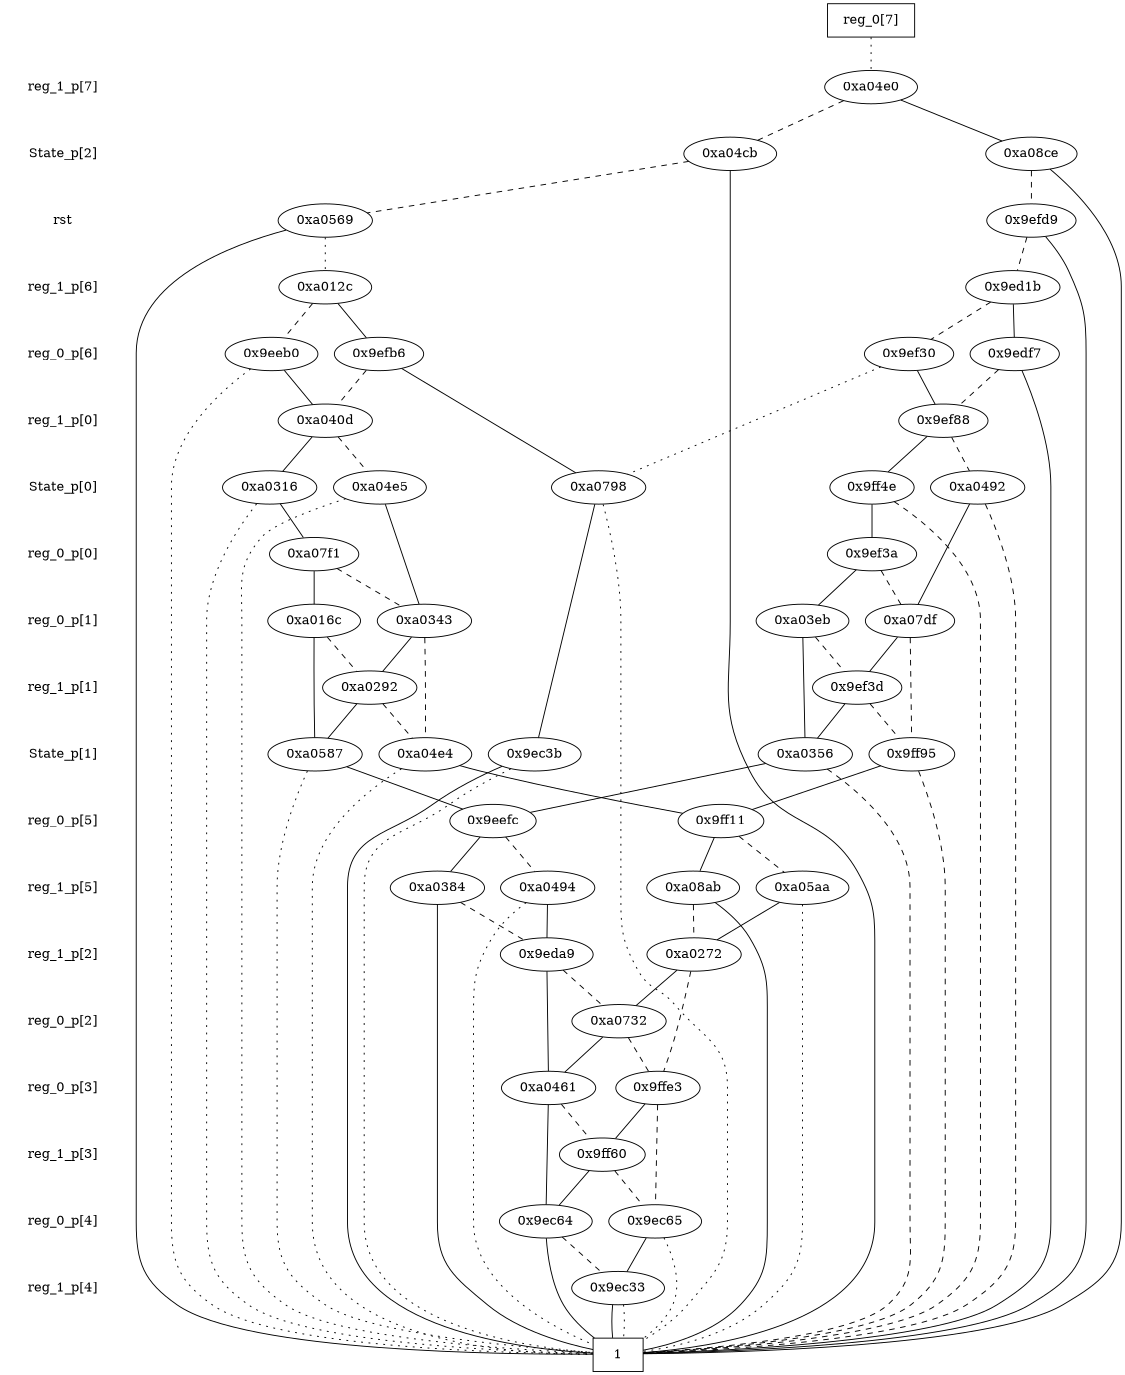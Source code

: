 digraph "DD" {
size = "7.5,10"
center = true;
edge [dir = none];
{ node [shape = plaintext];
  edge [style = invis];
  "CONST NODES" [style = invis];
" reg_1_p[7] " -> " State_p[2] " -> " rst " -> " reg_1_p[6] " -> " reg_0_p[6] " -> " reg_1_p[0] " -> " State_p[0] " -> " reg_0_p[0] " -> " reg_0_p[1] " -> " reg_1_p[1] " -> " State_p[1] " -> " reg_0_p[5] " -> " reg_1_p[5] " -> " reg_1_p[2] " -> " reg_0_p[2] " -> " reg_0_p[3] " -> " reg_1_p[3] " -> " reg_0_p[4] " -> " reg_1_p[4] " -> "CONST NODES"; 
}
{ rank = same; node [shape = box]; edge [style = invis];
"  reg_0[7]  "; }
{ rank = same; " reg_1_p[7] ";
"0xa04e0";
}
{ rank = same; " State_p[2] ";
"0xa04cb";
"0xa08ce";
}
{ rank = same; " rst ";
"0x9efd9";
"0xa0569";
}
{ rank = same; " reg_1_p[6] ";
"0xa012c";
"0x9ed1b";
}
{ rank = same; " reg_0_p[6] ";
"0x9ef30";
"0x9eeb0";
"0x9edf7";
"0x9efb6";
}
{ rank = same; " reg_1_p[0] ";
"0xa040d";
"0x9ef88";
}
{ rank = same; " State_p[0] ";
"0xa0316";
"0xa04e5";
"0xa0798";
"0x9ff4e";
"0xa0492";
}
{ rank = same; " reg_0_p[0] ";
"0x9ef3a";
"0xa07f1";
}
{ rank = same; " reg_0_p[1] ";
"0xa07df";
"0xa0343";
"0xa016c";
"0xa03eb";
}
{ rank = same; " reg_1_p[1] ";
"0xa0292";
"0x9ef3d";
}
{ rank = same; " State_p[1] ";
"0xa0356";
"0xa0587";
"0x9ec3b";
"0x9ff95";
"0xa04e4";
}
{ rank = same; " reg_0_p[5] ";
"0x9eefc";
"0x9ff11";
}
{ rank = same; " reg_1_p[5] ";
"0xa08ab";
"0xa05aa";
"0xa0494";
"0xa0384";
}
{ rank = same; " reg_1_p[2] ";
"0xa0272";
"0x9eda9";
}
{ rank = same; " reg_0_p[2] ";
"0xa0732";
}
{ rank = same; " reg_0_p[3] ";
"0x9ffe3";
"0xa0461";
}
{ rank = same; " reg_1_p[3] ";
"0x9ff60";
}
{ rank = same; " reg_0_p[4] ";
"0x9ec65";
"0x9ec64";
}
{ rank = same; " reg_1_p[4] ";
"0x9ec33";
}
{ rank = same; "CONST NODES";
{ node [shape = box]; "0x9ec14";
}
}
"  reg_0[7]  " -> "0xa04e0" [style = dotted];
"0xa04e0" -> "0xa08ce";
"0xa04e0" -> "0xa04cb" [style = dashed];
"0xa04cb" -> "0x9ec14";
"0xa04cb" -> "0xa0569" [style = dashed];
"0xa08ce" -> "0x9ec14";
"0xa08ce" -> "0x9efd9" [style = dashed];
"0x9efd9" -> "0x9ec14";
"0x9efd9" -> "0x9ed1b" [style = dashed];
"0xa0569" -> "0x9ec14";
"0xa0569" -> "0xa012c" [style = dotted];
"0xa012c" -> "0x9efb6";
"0xa012c" -> "0x9eeb0" [style = dashed];
"0x9ed1b" -> "0x9edf7";
"0x9ed1b" -> "0x9ef30" [style = dashed];
"0x9ef30" -> "0x9ef88";
"0x9ef30" -> "0xa0798" [style = dotted];
"0x9eeb0" -> "0xa040d";
"0x9eeb0" -> "0x9ec14" [style = dotted];
"0x9edf7" -> "0x9ec14";
"0x9edf7" -> "0x9ef88" [style = dashed];
"0x9efb6" -> "0xa0798";
"0x9efb6" -> "0xa040d" [style = dashed];
"0xa040d" -> "0xa0316";
"0xa040d" -> "0xa04e5" [style = dashed];
"0x9ef88" -> "0x9ff4e";
"0x9ef88" -> "0xa0492" [style = dashed];
"0xa0316" -> "0xa07f1";
"0xa0316" -> "0x9ec14" [style = dotted];
"0xa04e5" -> "0xa0343";
"0xa04e5" -> "0x9ec14" [style = dotted];
"0xa0798" -> "0x9ec3b";
"0xa0798" -> "0x9ec14" [style = dotted];
"0x9ff4e" -> "0x9ef3a";
"0x9ff4e" -> "0x9ec14" [style = dashed];
"0xa0492" -> "0xa07df";
"0xa0492" -> "0x9ec14" [style = dashed];
"0x9ef3a" -> "0xa03eb";
"0x9ef3a" -> "0xa07df" [style = dashed];
"0xa07f1" -> "0xa016c";
"0xa07f1" -> "0xa0343" [style = dashed];
"0xa07df" -> "0x9ef3d";
"0xa07df" -> "0x9ff95" [style = dashed];
"0xa0343" -> "0xa0292";
"0xa0343" -> "0xa04e4" [style = dashed];
"0xa016c" -> "0xa0587";
"0xa016c" -> "0xa0292" [style = dashed];
"0xa03eb" -> "0xa0356";
"0xa03eb" -> "0x9ef3d" [style = dashed];
"0xa0292" -> "0xa0587";
"0xa0292" -> "0xa04e4" [style = dashed];
"0x9ef3d" -> "0xa0356";
"0x9ef3d" -> "0x9ff95" [style = dashed];
"0xa0356" -> "0x9eefc";
"0xa0356" -> "0x9ec14" [style = dashed];
"0xa0587" -> "0x9eefc";
"0xa0587" -> "0x9ec14" [style = dotted];
"0x9ec3b" -> "0x9ec14";
"0x9ec3b" -> "0x9ec14" [style = dotted];
"0x9ff95" -> "0x9ff11";
"0x9ff95" -> "0x9ec14" [style = dashed];
"0xa04e4" -> "0x9ff11";
"0xa04e4" -> "0x9ec14" [style = dotted];
"0x9eefc" -> "0xa0384";
"0x9eefc" -> "0xa0494" [style = dashed];
"0x9ff11" -> "0xa08ab";
"0x9ff11" -> "0xa05aa" [style = dashed];
"0xa08ab" -> "0x9ec14";
"0xa08ab" -> "0xa0272" [style = dashed];
"0xa05aa" -> "0xa0272";
"0xa05aa" -> "0x9ec14" [style = dotted];
"0xa0494" -> "0x9eda9";
"0xa0494" -> "0x9ec14" [style = dotted];
"0xa0384" -> "0x9ec14";
"0xa0384" -> "0x9eda9" [style = dashed];
"0xa0272" -> "0xa0732";
"0xa0272" -> "0x9ffe3" [style = dashed];
"0x9eda9" -> "0xa0461";
"0x9eda9" -> "0xa0732" [style = dashed];
"0xa0732" -> "0xa0461";
"0xa0732" -> "0x9ffe3" [style = dashed];
"0x9ffe3" -> "0x9ff60";
"0x9ffe3" -> "0x9ec65" [style = dashed];
"0xa0461" -> "0x9ec64";
"0xa0461" -> "0x9ff60" [style = dashed];
"0x9ff60" -> "0x9ec64";
"0x9ff60" -> "0x9ec65" [style = dashed];
"0x9ec65" -> "0x9ec33";
"0x9ec65" -> "0x9ec14" [style = dotted];
"0x9ec64" -> "0x9ec14";
"0x9ec64" -> "0x9ec33" [style = dashed];
"0x9ec33" -> "0x9ec14";
"0x9ec33" -> "0x9ec14" [style = dotted];
"0x9ec14" [label = "1"];
}
